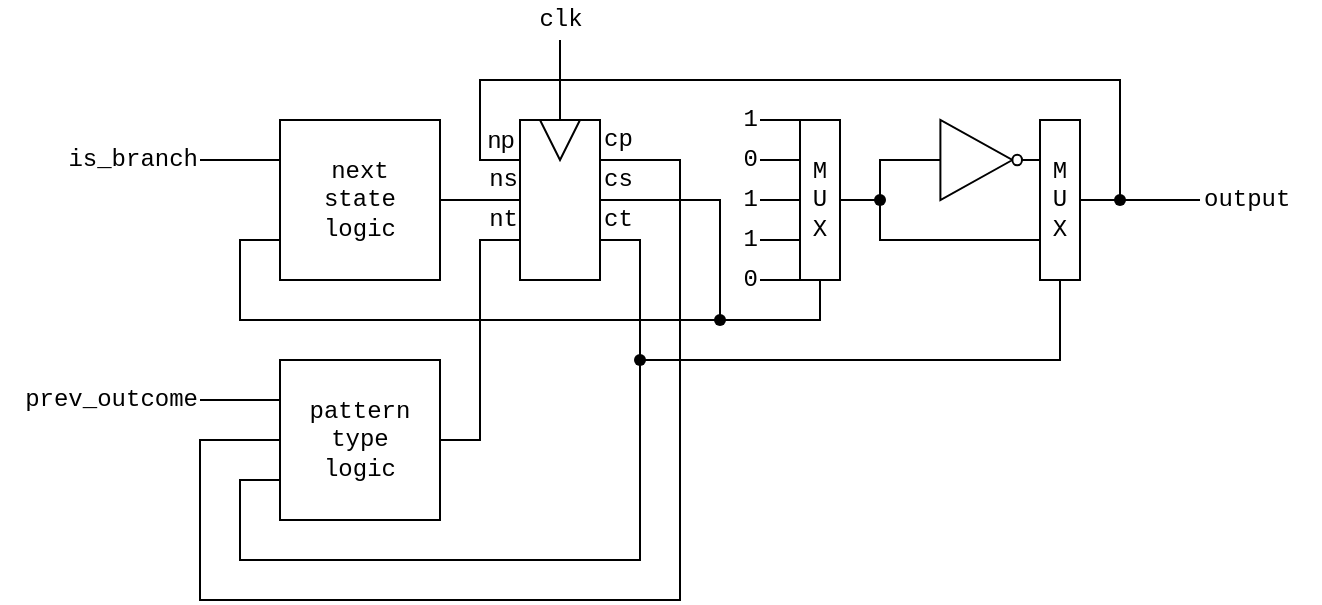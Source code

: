 <mxfile version="15.7.1" type="device"><diagram id="9_1uA1mPjG77kNYgH7GA" name="Page-1"><mxGraphModel dx="677" dy="340" grid="1" gridSize="10" guides="1" tooltips="1" connect="1" arrows="1" fold="1" page="1" pageScale="1" pageWidth="1169" pageHeight="827" math="0" shadow="0"><root><mxCell id="0"/><mxCell id="1" parent="0"/><mxCell id="aH6ApgeiNhjDQy3g4WyV-6" style="edgeStyle=orthogonalEdgeStyle;rounded=0;orthogonalLoop=1;jettySize=auto;html=1;exitX=1;exitY=0.5;exitDx=0;exitDy=0;entryX=0;entryY=0.5;entryDx=0;entryDy=0;fontFamily=Courier New;endArrow=none;endFill=0;" parent="1" source="aH6ApgeiNhjDQy3g4WyV-1" target="aH6ApgeiNhjDQy3g4WyV-2" edge="1"><mxGeometry relative="1" as="geometry"><Array as="points"/></mxGeometry></mxCell><mxCell id="aH6ApgeiNhjDQy3g4WyV-1" value="next&lt;br&gt;state&lt;br&gt;logic" style="rounded=0;whiteSpace=wrap;html=1;fontFamily=Courier New;" parent="1" vertex="1"><mxGeometry x="240" y="160" width="80" height="80" as="geometry"/></mxCell><mxCell id="LYIWJm_I1phGxYlDrWPt-16" style="edgeStyle=orthogonalEdgeStyle;rounded=0;orthogonalLoop=1;jettySize=auto;html=1;exitX=1;exitY=0.75;exitDx=0;exitDy=0;endArrow=none;endFill=0;" parent="1" source="aH6ApgeiNhjDQy3g4WyV-2" target="LYIWJm_I1phGxYlDrWPt-15" edge="1"><mxGeometry relative="1" as="geometry"><mxPoint x="420" y="220" as="sourcePoint"/></mxGeometry></mxCell><mxCell id="LYIWJm_I1phGxYlDrWPt-26" style="edgeStyle=orthogonalEdgeStyle;rounded=0;orthogonalLoop=1;jettySize=auto;html=1;exitX=1;exitY=0.25;exitDx=0;exitDy=0;entryX=0;entryY=0.5;entryDx=0;entryDy=0;endArrow=none;endFill=0;" parent="1" source="aH6ApgeiNhjDQy3g4WyV-2" target="LYIWJm_I1phGxYlDrWPt-8" edge="1"><mxGeometry relative="1" as="geometry"><Array as="points"><mxPoint x="440" y="180"/><mxPoint x="440" y="400"/><mxPoint x="200" y="400"/><mxPoint x="200" y="320"/></Array></mxGeometry></mxCell><mxCell id="aH6ApgeiNhjDQy3g4WyV-2" value="" style="rounded=0;whiteSpace=wrap;html=1;fontFamily=Courier New;" parent="1" vertex="1"><mxGeometry x="360" y="160" width="40" height="80" as="geometry"/></mxCell><mxCell id="aH6ApgeiNhjDQy3g4WyV-4" style="edgeStyle=orthogonalEdgeStyle;rounded=0;orthogonalLoop=1;jettySize=auto;html=1;exitX=0;exitY=0.5;exitDx=0;exitDy=0;fontFamily=Courier New;endArrow=none;endFill=0;" parent="1" source="aH6ApgeiNhjDQy3g4WyV-3" target="aH6ApgeiNhjDQy3g4WyV-5" edge="1"><mxGeometry relative="1" as="geometry"><mxPoint x="380" y="130" as="targetPoint"/><Array as="points"/></mxGeometry></mxCell><mxCell id="aH6ApgeiNhjDQy3g4WyV-3" value="" style="triangle;whiteSpace=wrap;html=1;fontFamily=Courier New;rotation=90;" parent="1" vertex="1"><mxGeometry x="370" y="160" width="20" height="20" as="geometry"/></mxCell><mxCell id="aH6ApgeiNhjDQy3g4WyV-5" value="clk" style="text;html=1;align=center;verticalAlign=middle;resizable=0;points=[];autosize=1;strokeColor=none;fillColor=none;fontFamily=Courier New;" parent="1" vertex="1"><mxGeometry x="360" y="100" width="40" height="20" as="geometry"/></mxCell><mxCell id="aH6ApgeiNhjDQy3g4WyV-9" style="edgeStyle=orthogonalEdgeStyle;rounded=0;orthogonalLoop=1;jettySize=auto;html=1;exitX=0;exitY=0;exitDx=0;exitDy=0;fontFamily=Courier New;endArrow=none;endFill=0;" parent="1" source="aH6ApgeiNhjDQy3g4WyV-20" target="aH6ApgeiNhjDQy3g4WyV-14" edge="1"><mxGeometry relative="1" as="geometry"><mxPoint x="481" y="160" as="targetPoint"/><mxPoint x="500" y="160" as="sourcePoint"/><Array as="points"><mxPoint x="490" y="160"/><mxPoint x="490" y="160"/></Array></mxGeometry></mxCell><mxCell id="aH6ApgeiNhjDQy3g4WyV-10" style="edgeStyle=orthogonalEdgeStyle;rounded=0;orthogonalLoop=1;jettySize=auto;html=1;exitX=0.25;exitY=1;exitDx=0;exitDy=0;fontFamily=Courier New;endArrow=none;endFill=0;" parent="1" edge="1"><mxGeometry relative="1" as="geometry"><mxPoint x="480" y="180.2" as="targetPoint"/><mxPoint x="500" y="180" as="sourcePoint"/></mxGeometry></mxCell><mxCell id="aH6ApgeiNhjDQy3g4WyV-11" style="edgeStyle=orthogonalEdgeStyle;rounded=0;orthogonalLoop=1;jettySize=auto;html=1;exitX=0;exitY=0.5;exitDx=0;exitDy=0;fontFamily=Courier New;endArrow=none;endFill=0;" parent="1" source="aH6ApgeiNhjDQy3g4WyV-20" target="aH6ApgeiNhjDQy3g4WyV-17" edge="1"><mxGeometry relative="1" as="geometry"><mxPoint x="480" y="200.2" as="targetPoint"/><mxPoint x="500" y="200" as="sourcePoint"/></mxGeometry></mxCell><mxCell id="aH6ApgeiNhjDQy3g4WyV-12" style="edgeStyle=orthogonalEdgeStyle;rounded=0;orthogonalLoop=1;jettySize=auto;html=1;exitX=0;exitY=0.75;exitDx=0;exitDy=0;fontFamily=Courier New;endArrow=none;endFill=0;" parent="1" source="aH6ApgeiNhjDQy3g4WyV-20" target="aH6ApgeiNhjDQy3g4WyV-18" edge="1"><mxGeometry relative="1" as="geometry"><mxPoint x="480" y="220.2" as="targetPoint"/><mxPoint x="500" y="220" as="sourcePoint"/></mxGeometry></mxCell><mxCell id="aH6ApgeiNhjDQy3g4WyV-13" style="edgeStyle=orthogonalEdgeStyle;rounded=0;orthogonalLoop=1;jettySize=auto;html=1;fontFamily=Courier New;endArrow=none;endFill=0;exitX=0;exitY=1;exitDx=0;exitDy=0;" parent="1" source="aH6ApgeiNhjDQy3g4WyV-20" target="aH6ApgeiNhjDQy3g4WyV-19" edge="1"><mxGeometry relative="1" as="geometry"><mxPoint x="480" y="240.2" as="targetPoint"/><mxPoint x="490" y="250" as="sourcePoint"/><Array as="points"><mxPoint x="490" y="240"/><mxPoint x="490" y="240"/></Array></mxGeometry></mxCell><mxCell id="aH6ApgeiNhjDQy3g4WyV-14" value="1" style="text;html=1;align=right;verticalAlign=middle;resizable=0;points=[];autosize=1;strokeColor=none;fillColor=none;fontFamily=Courier New;" parent="1" vertex="1"><mxGeometry x="460" y="150" width="20" height="20" as="geometry"/></mxCell><mxCell id="aH6ApgeiNhjDQy3g4WyV-16" value="" style="edgeStyle=orthogonalEdgeStyle;rounded=0;orthogonalLoop=1;jettySize=auto;html=1;fontFamily=Courier New;endArrow=none;endFill=0;entryX=0;entryY=0.25;entryDx=0;entryDy=0;" parent="1" source="aH6ApgeiNhjDQy3g4WyV-15" target="aH6ApgeiNhjDQy3g4WyV-20" edge="1"><mxGeometry relative="1" as="geometry"><mxPoint x="500" y="180" as="targetPoint"/></mxGeometry></mxCell><mxCell id="aH6ApgeiNhjDQy3g4WyV-15" value="0" style="text;html=1;align=right;verticalAlign=middle;resizable=0;points=[];autosize=1;strokeColor=none;fillColor=none;fontFamily=Courier New;" parent="1" vertex="1"><mxGeometry x="460" y="170" width="20" height="20" as="geometry"/></mxCell><mxCell id="aH6ApgeiNhjDQy3g4WyV-17" value="1" style="text;html=1;align=right;verticalAlign=middle;resizable=0;points=[];autosize=1;strokeColor=none;fillColor=none;fontFamily=Courier New;" parent="1" vertex="1"><mxGeometry x="460" y="190" width="20" height="20" as="geometry"/></mxCell><mxCell id="aH6ApgeiNhjDQy3g4WyV-18" value="1" style="text;html=1;align=right;verticalAlign=middle;resizable=0;points=[];autosize=1;strokeColor=none;fillColor=none;fontFamily=Courier New;" parent="1" vertex="1"><mxGeometry x="460" y="210" width="20" height="20" as="geometry"/></mxCell><mxCell id="aH6ApgeiNhjDQy3g4WyV-19" value="0" style="text;html=1;align=right;verticalAlign=middle;resizable=0;points=[];autosize=1;strokeColor=none;fillColor=none;fontFamily=Courier New;" parent="1" vertex="1"><mxGeometry x="460" y="230" width="20" height="20" as="geometry"/></mxCell><mxCell id="aH6ApgeiNhjDQy3g4WyV-26" style="edgeStyle=orthogonalEdgeStyle;rounded=0;orthogonalLoop=1;jettySize=auto;html=1;exitX=1;exitY=0.5;exitDx=0;exitDy=0;fontFamily=Courier New;endArrow=none;endFill=0;" parent="1" source="aH6ApgeiNhjDQy3g4WyV-20" target="LYIWJm_I1phGxYlDrWPt-2" edge="1"><mxGeometry relative="1" as="geometry"><mxPoint x="550" y="200.034" as="targetPoint"/></mxGeometry></mxCell><mxCell id="aH6ApgeiNhjDQy3g4WyV-20" value="M&lt;br&gt;U&lt;br&gt;X" style="rounded=0;whiteSpace=wrap;html=1;fontFamily=Courier New;" parent="1" vertex="1"><mxGeometry x="500" y="160" width="20" height="80" as="geometry"/></mxCell><mxCell id="aH6ApgeiNhjDQy3g4WyV-22" style="edgeStyle=orthogonalEdgeStyle;rounded=0;orthogonalLoop=1;jettySize=auto;html=1;entryX=0.5;entryY=1;entryDx=0;entryDy=0;fontFamily=Courier New;endArrow=none;endFill=0;" parent="1" source="aH6ApgeiNhjDQy3g4WyV-21" target="aH6ApgeiNhjDQy3g4WyV-20" edge="1"><mxGeometry relative="1" as="geometry"/></mxCell><mxCell id="aH6ApgeiNhjDQy3g4WyV-23" style="edgeStyle=orthogonalEdgeStyle;rounded=0;orthogonalLoop=1;jettySize=auto;html=1;entryX=1;entryY=0.5;entryDx=0;entryDy=0;fontFamily=Courier New;endArrow=none;endFill=0;" parent="1" source="aH6ApgeiNhjDQy3g4WyV-21" target="aH6ApgeiNhjDQy3g4WyV-2" edge="1"><mxGeometry relative="1" as="geometry"><Array as="points"><mxPoint x="460" y="200"/></Array><mxPoint x="420" y="180" as="targetPoint"/></mxGeometry></mxCell><mxCell id="aH6ApgeiNhjDQy3g4WyV-24" style="edgeStyle=orthogonalEdgeStyle;rounded=0;orthogonalLoop=1;jettySize=auto;html=1;fontFamily=Courier New;endArrow=none;endFill=0;entryX=0;entryY=0.75;entryDx=0;entryDy=0;" parent="1" source="aH6ApgeiNhjDQy3g4WyV-21" target="aH6ApgeiNhjDQy3g4WyV-1" edge="1"><mxGeometry relative="1" as="geometry"><mxPoint x="210" y="280" as="targetPoint"/></mxGeometry></mxCell><mxCell id="aH6ApgeiNhjDQy3g4WyV-21" value="" style="shape=waypoint;sketch=0;size=6;pointerEvents=1;points=[];fillColor=none;resizable=0;rotatable=0;perimeter=centerPerimeter;snapToPoint=1;fontFamily=Courier New;" parent="1" vertex="1"><mxGeometry x="440" y="240" width="40" height="40" as="geometry"/></mxCell><mxCell id="aH6ApgeiNhjDQy3g4WyV-28" value="" style="endArrow=none;html=1;rounded=0;fontFamily=Courier New;entryX=0;entryY=0.25;entryDx=0;entryDy=0;" parent="1" source="aH6ApgeiNhjDQy3g4WyV-29" target="aH6ApgeiNhjDQy3g4WyV-1" edge="1"><mxGeometry width="50" height="50" relative="1" as="geometry"><mxPoint x="200" y="180" as="sourcePoint"/><mxPoint x="260" y="240" as="targetPoint"/></mxGeometry></mxCell><mxCell id="aH6ApgeiNhjDQy3g4WyV-29" value="is_branch" style="text;html=1;align=right;verticalAlign=middle;resizable=0;points=[];autosize=1;strokeColor=none;fillColor=none;fontFamily=Courier New;" parent="1" vertex="1"><mxGeometry x="120" y="170" width="80" height="20" as="geometry"/></mxCell><mxCell id="aH6ApgeiNhjDQy3g4WyV-30" value="cs" style="text;html=1;align=left;verticalAlign=middle;resizable=0;points=[];autosize=1;strokeColor=none;fillColor=none;fontFamily=Courier New;" parent="1" vertex="1"><mxGeometry x="400" y="180" width="30" height="20" as="geometry"/></mxCell><mxCell id="aH6ApgeiNhjDQy3g4WyV-31" value="ns" style="text;html=1;align=right;verticalAlign=middle;resizable=0;points=[];autosize=1;strokeColor=none;fillColor=none;fontFamily=Courier New;" parent="1" vertex="1"><mxGeometry x="330" y="180" width="30" height="20" as="geometry"/></mxCell><mxCell id="LYIWJm_I1phGxYlDrWPt-1" value="" style="verticalLabelPosition=bottom;shadow=0;dashed=0;align=center;html=1;verticalAlign=top;shape=mxgraph.electrical.logic_gates.inverter_2" parent="1" vertex="1"><mxGeometry x="560" y="160" width="60" height="40" as="geometry"/></mxCell><mxCell id="LYIWJm_I1phGxYlDrWPt-2" value="" style="shape=waypoint;sketch=0;size=6;pointerEvents=1;points=[];fillColor=none;resizable=0;rotatable=0;perimeter=centerPerimeter;snapToPoint=1;" parent="1" vertex="1"><mxGeometry x="520" y="180" width="40" height="40" as="geometry"/></mxCell><mxCell id="LYIWJm_I1phGxYlDrWPt-5" value="M&lt;br&gt;U&lt;br&gt;X" style="rounded=0;whiteSpace=wrap;html=1;fontFamily=Courier New;" parent="1" vertex="1"><mxGeometry x="620" y="160" width="20" height="80" as="geometry"/></mxCell><mxCell id="LYIWJm_I1phGxYlDrWPt-7" value="ct" style="text;html=1;align=left;verticalAlign=middle;resizable=0;points=[];autosize=1;strokeColor=none;fillColor=none;fontFamily=Courier New;" parent="1" vertex="1"><mxGeometry x="400" y="200" width="30" height="20" as="geometry"/></mxCell><mxCell id="LYIWJm_I1phGxYlDrWPt-9" style="edgeStyle=orthogonalEdgeStyle;rounded=0;orthogonalLoop=1;jettySize=auto;html=1;exitX=1;exitY=0.5;exitDx=0;exitDy=0;entryX=0;entryY=0.75;entryDx=0;entryDy=0;endArrow=none;endFill=0;" parent="1" source="LYIWJm_I1phGxYlDrWPt-8" target="aH6ApgeiNhjDQy3g4WyV-2" edge="1"><mxGeometry relative="1" as="geometry"/></mxCell><mxCell id="LYIWJm_I1phGxYlDrWPt-8" value="pattern&lt;br&gt;type&lt;br&gt;logic" style="rounded=0;whiteSpace=wrap;html=1;fontFamily=Courier New;" parent="1" vertex="1"><mxGeometry x="240" y="280" width="80" height="80" as="geometry"/></mxCell><mxCell id="LYIWJm_I1phGxYlDrWPt-10" value="nt" style="text;html=1;align=right;verticalAlign=middle;resizable=0;points=[];autosize=1;strokeColor=none;fillColor=none;fontFamily=Courier New;" parent="1" vertex="1"><mxGeometry x="330" y="200" width="30" height="20" as="geometry"/></mxCell><mxCell id="LYIWJm_I1phGxYlDrWPt-13" style="edgeStyle=orthogonalEdgeStyle;rounded=0;orthogonalLoop=1;jettySize=auto;html=1;endArrow=none;endFill=0;exitX=0;exitY=0.75;exitDx=0;exitDy=0;" parent="1" source="LYIWJm_I1phGxYlDrWPt-5" target="LYIWJm_I1phGxYlDrWPt-2" edge="1"><mxGeometry relative="1" as="geometry"><mxPoint x="540" y="220" as="sourcePoint"/><Array as="points"><mxPoint x="540" y="220"/></Array></mxGeometry></mxCell><mxCell id="LYIWJm_I1phGxYlDrWPt-17" style="edgeStyle=orthogonalEdgeStyle;rounded=0;orthogonalLoop=1;jettySize=auto;html=1;entryX=0.5;entryY=1;entryDx=0;entryDy=0;endArrow=none;endFill=0;" parent="1" source="LYIWJm_I1phGxYlDrWPt-15" target="LYIWJm_I1phGxYlDrWPt-5" edge="1"><mxGeometry relative="1" as="geometry"/></mxCell><mxCell id="LYIWJm_I1phGxYlDrWPt-18" style="edgeStyle=orthogonalEdgeStyle;rounded=0;orthogonalLoop=1;jettySize=auto;html=1;entryX=0;entryY=0.75;entryDx=0;entryDy=0;endArrow=none;endFill=0;" parent="1" source="LYIWJm_I1phGxYlDrWPt-15" target="LYIWJm_I1phGxYlDrWPt-8" edge="1"><mxGeometry relative="1" as="geometry"><Array as="points"><mxPoint x="420" y="380"/><mxPoint x="220" y="380"/><mxPoint x="220" y="340"/></Array></mxGeometry></mxCell><mxCell id="LYIWJm_I1phGxYlDrWPt-15" value="" style="shape=waypoint;sketch=0;size=6;pointerEvents=1;points=[];fillColor=none;resizable=0;rotatable=0;perimeter=centerPerimeter;snapToPoint=1;" parent="1" vertex="1"><mxGeometry x="400" y="260" width="40" height="40" as="geometry"/></mxCell><mxCell id="LYIWJm_I1phGxYlDrWPt-21" style="edgeStyle=orthogonalEdgeStyle;rounded=0;orthogonalLoop=1;jettySize=auto;html=1;endArrow=none;endFill=0;exitX=0;exitY=0.5;exitDx=0;exitDy=0;exitPerimeter=0;" parent="1" source="LYIWJm_I1phGxYlDrWPt-1" target="LYIWJm_I1phGxYlDrWPt-2" edge="1"><mxGeometry relative="1" as="geometry"><mxPoint x="540" y="180" as="sourcePoint"/></mxGeometry></mxCell><mxCell id="LYIWJm_I1phGxYlDrWPt-25" value="np" style="text;html=1;align=center;verticalAlign=middle;resizable=0;points=[];autosize=1;strokeColor=none;fillColor=none;" parent="1" vertex="1"><mxGeometry x="335" y="160" width="30" height="20" as="geometry"/></mxCell><mxCell id="LYIWJm_I1phGxYlDrWPt-28" style="edgeStyle=orthogonalEdgeStyle;rounded=0;orthogonalLoop=1;jettySize=auto;html=1;entryX=0;entryY=0.25;entryDx=0;entryDy=0;endArrow=none;endFill=0;" parent="1" source="LYIWJm_I1phGxYlDrWPt-27" target="LYIWJm_I1phGxYlDrWPt-8" edge="1"><mxGeometry relative="1" as="geometry"/></mxCell><mxCell id="LYIWJm_I1phGxYlDrWPt-27" value="prev_outcome" style="text;html=1;align=right;verticalAlign=middle;resizable=0;points=[];autosize=1;strokeColor=none;fillColor=none;fontFamily=Courier New;" parent="1" vertex="1"><mxGeometry x="100" y="290" width="100" height="20" as="geometry"/></mxCell><mxCell id="LYIWJm_I1phGxYlDrWPt-29" value="cp" style="text;html=1;align=left;verticalAlign=middle;resizable=0;points=[];autosize=1;strokeColor=none;fillColor=none;fontFamily=Courier New;" parent="1" vertex="1"><mxGeometry x="400" y="160" width="30" height="20" as="geometry"/></mxCell><mxCell id="XJ62p6EUdyxt1umVaGcK-3" value="output" style="text;html=1;align=left;verticalAlign=middle;resizable=0;points=[];autosize=1;strokeColor=none;fillColor=none;fontFamily=Courier New;" vertex="1" parent="1"><mxGeometry x="700" y="190" width="60" height="20" as="geometry"/></mxCell><mxCell id="XJ62p6EUdyxt1umVaGcK-5" style="edgeStyle=orthogonalEdgeStyle;rounded=0;orthogonalLoop=1;jettySize=auto;html=1;fontFamily=Courier New;endArrow=none;endFill=0;" edge="1" parent="1" source="XJ62p6EUdyxt1umVaGcK-4" target="XJ62p6EUdyxt1umVaGcK-3"><mxGeometry relative="1" as="geometry"/></mxCell><mxCell id="XJ62p6EUdyxt1umVaGcK-6" style="edgeStyle=orthogonalEdgeStyle;rounded=0;orthogonalLoop=1;jettySize=auto;html=1;entryX=1;entryY=0.5;entryDx=0;entryDy=0;fontFamily=Courier New;endArrow=none;endFill=0;" edge="1" parent="1" source="XJ62p6EUdyxt1umVaGcK-4" target="LYIWJm_I1phGxYlDrWPt-5"><mxGeometry relative="1" as="geometry"/></mxCell><mxCell id="XJ62p6EUdyxt1umVaGcK-7" style="edgeStyle=orthogonalEdgeStyle;rounded=0;orthogonalLoop=1;jettySize=auto;html=1;entryX=0;entryY=0.25;entryDx=0;entryDy=0;fontFamily=Courier New;endArrow=none;endFill=0;" edge="1" parent="1" source="XJ62p6EUdyxt1umVaGcK-4" target="aH6ApgeiNhjDQy3g4WyV-2"><mxGeometry relative="1" as="geometry"><Array as="points"><mxPoint x="660" y="140"/><mxPoint x="340" y="140"/><mxPoint x="340" y="180"/></Array></mxGeometry></mxCell><mxCell id="XJ62p6EUdyxt1umVaGcK-4" value="" style="shape=waypoint;sketch=0;size=6;pointerEvents=1;points=[];fillColor=none;resizable=0;rotatable=0;perimeter=centerPerimeter;snapToPoint=1;fontFamily=Courier New;align=left;" vertex="1" parent="1"><mxGeometry x="640" y="180" width="40" height="40" as="geometry"/></mxCell></root></mxGraphModel></diagram></mxfile>
